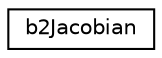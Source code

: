 digraph "Graphical Class Hierarchy"
{
 // LATEX_PDF_SIZE
  edge [fontname="Helvetica",fontsize="10",labelfontname="Helvetica",labelfontsize="10"];
  node [fontname="Helvetica",fontsize="10",shape=record];
  rankdir="LR";
  Node0 [label="b2Jacobian",height=0.2,width=0.4,color="black", fillcolor="white", style="filled",URL="$structb2Jacobian.html",tooltip=" "];
}
